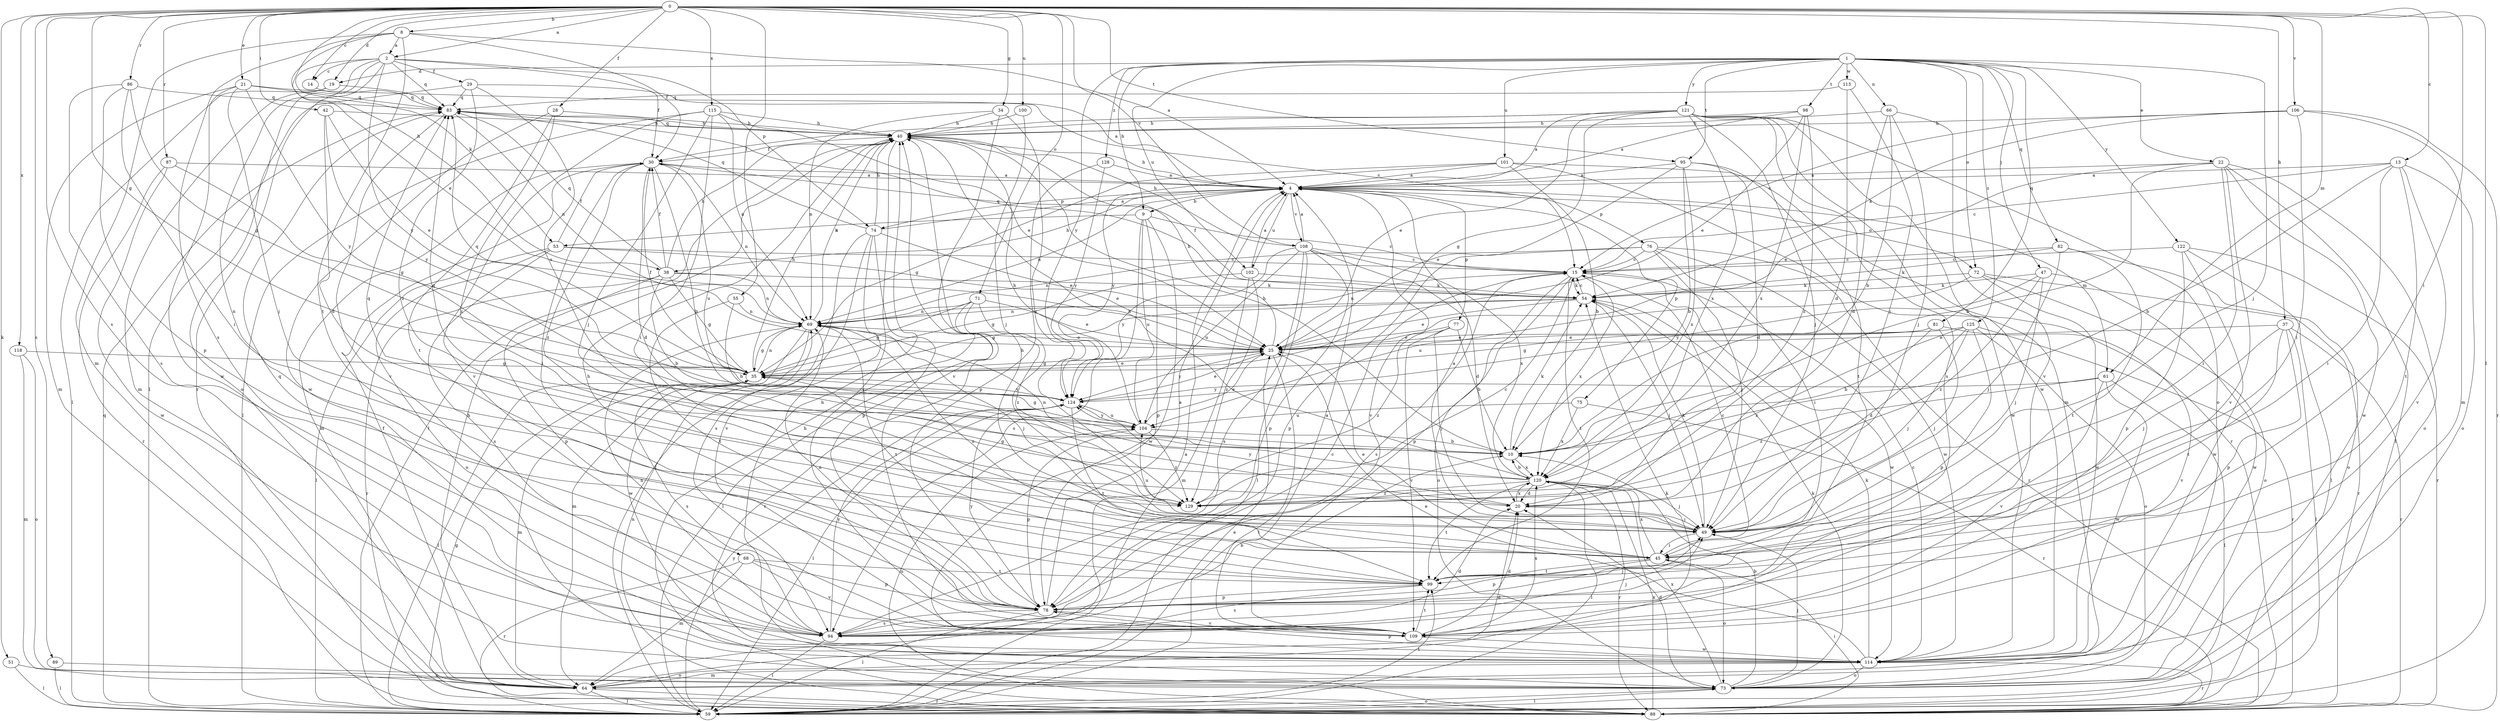 strict digraph  {
0;
1;
2;
4;
8;
9;
10;
13;
14;
15;
19;
20;
21;
22;
25;
28;
29;
30;
34;
35;
37;
38;
40;
42;
45;
47;
49;
51;
53;
54;
55;
59;
61;
64;
66;
68;
69;
71;
72;
73;
74;
75;
76;
77;
78;
81;
82;
83;
86;
87;
88;
89;
94;
95;
98;
99;
100;
101;
102;
104;
106;
108;
109;
113;
114;
115;
118;
120;
121;
122;
124;
125;
128;
129;
0 -> 2  [label=a];
0 -> 8  [label=b];
0 -> 13  [label=c];
0 -> 14  [label=c];
0 -> 19  [label=d];
0 -> 21  [label=e];
0 -> 28  [label=f];
0 -> 34  [label=g];
0 -> 35  [label=g];
0 -> 37  [label=h];
0 -> 38  [label=h];
0 -> 42  [label=i];
0 -> 45  [label=i];
0 -> 51  [label=k];
0 -> 55  [label=l];
0 -> 59  [label=l];
0 -> 61  [label=m];
0 -> 71  [label=o];
0 -> 86  [label=r];
0 -> 87  [label=r];
0 -> 89  [label=s];
0 -> 94  [label=s];
0 -> 95  [label=t];
0 -> 100  [label=u];
0 -> 106  [label=v];
0 -> 108  [label=v];
0 -> 115  [label=x];
0 -> 118  [label=x];
1 -> 9  [label=b];
1 -> 19  [label=d];
1 -> 22  [label=e];
1 -> 47  [label=j];
1 -> 49  [label=j];
1 -> 66  [label=n];
1 -> 72  [label=o];
1 -> 81  [label=q];
1 -> 82  [label=q];
1 -> 95  [label=t];
1 -> 98  [label=t];
1 -> 101  [label=u];
1 -> 102  [label=u];
1 -> 113  [label=w];
1 -> 121  [label=y];
1 -> 122  [label=y];
1 -> 124  [label=y];
1 -> 125  [label=z];
1 -> 128  [label=z];
2 -> 14  [label=c];
2 -> 29  [label=f];
2 -> 30  [label=f];
2 -> 53  [label=k];
2 -> 59  [label=l];
2 -> 68  [label=n];
2 -> 74  [label=p];
2 -> 83  [label=q];
2 -> 88  [label=r];
2 -> 124  [label=y];
4 -> 9  [label=b];
4 -> 38  [label=h];
4 -> 40  [label=h];
4 -> 61  [label=m];
4 -> 69  [label=n];
4 -> 72  [label=o];
4 -> 74  [label=p];
4 -> 75  [label=p];
4 -> 76  [label=p];
4 -> 77  [label=p];
4 -> 102  [label=u];
4 -> 108  [label=v];
4 -> 109  [label=v];
8 -> 2  [label=a];
8 -> 4  [label=a];
8 -> 25  [label=e];
8 -> 30  [label=f];
8 -> 64  [label=m];
8 -> 94  [label=s];
8 -> 99  [label=t];
9 -> 15  [label=c];
9 -> 53  [label=k];
9 -> 78  [label=p];
9 -> 94  [label=s];
9 -> 104  [label=u];
9 -> 114  [label=w];
10 -> 40  [label=h];
10 -> 54  [label=k];
10 -> 83  [label=q];
10 -> 120  [label=x];
13 -> 4  [label=a];
13 -> 10  [label=b];
13 -> 15  [label=c];
13 -> 45  [label=i];
13 -> 73  [label=o];
13 -> 99  [label=t];
13 -> 109  [label=v];
14 -> 83  [label=q];
15 -> 54  [label=k];
15 -> 69  [label=n];
15 -> 73  [label=o];
15 -> 78  [label=p];
15 -> 94  [label=s];
15 -> 99  [label=t];
15 -> 114  [label=w];
15 -> 120  [label=x];
19 -> 59  [label=l];
19 -> 64  [label=m];
19 -> 83  [label=q];
20 -> 49  [label=j];
20 -> 120  [label=x];
20 -> 124  [label=y];
21 -> 15  [label=c];
21 -> 49  [label=j];
21 -> 64  [label=m];
21 -> 83  [label=q];
21 -> 114  [label=w];
21 -> 124  [label=y];
22 -> 4  [label=a];
22 -> 10  [label=b];
22 -> 25  [label=e];
22 -> 45  [label=i];
22 -> 59  [label=l];
22 -> 73  [label=o];
22 -> 109  [label=v];
22 -> 114  [label=w];
25 -> 35  [label=g];
25 -> 40  [label=h];
25 -> 59  [label=l];
25 -> 124  [label=y];
28 -> 40  [label=h];
28 -> 99  [label=t];
28 -> 114  [label=w];
28 -> 129  [label=z];
29 -> 4  [label=a];
29 -> 73  [label=o];
29 -> 83  [label=q];
29 -> 104  [label=u];
29 -> 129  [label=z];
30 -> 4  [label=a];
30 -> 10  [label=b];
30 -> 20  [label=d];
30 -> 45  [label=i];
30 -> 64  [label=m];
30 -> 69  [label=n];
30 -> 104  [label=u];
30 -> 129  [label=z];
34 -> 40  [label=h];
34 -> 69  [label=n];
34 -> 109  [label=v];
34 -> 129  [label=z];
35 -> 25  [label=e];
35 -> 30  [label=f];
35 -> 40  [label=h];
35 -> 59  [label=l];
35 -> 64  [label=m];
35 -> 69  [label=n];
35 -> 83  [label=q];
35 -> 94  [label=s];
35 -> 124  [label=y];
37 -> 25  [label=e];
37 -> 49  [label=j];
37 -> 59  [label=l];
37 -> 78  [label=p];
37 -> 88  [label=r];
37 -> 99  [label=t];
38 -> 10  [label=b];
38 -> 30  [label=f];
38 -> 35  [label=g];
38 -> 40  [label=h];
38 -> 54  [label=k];
38 -> 69  [label=n];
38 -> 78  [label=p];
38 -> 83  [label=q];
38 -> 88  [label=r];
40 -> 30  [label=f];
40 -> 59  [label=l];
40 -> 83  [label=q];
40 -> 109  [label=v];
42 -> 20  [label=d];
42 -> 25  [label=e];
42 -> 40  [label=h];
42 -> 124  [label=y];
45 -> 15  [label=c];
45 -> 25  [label=e];
45 -> 40  [label=h];
45 -> 69  [label=n];
45 -> 73  [label=o];
45 -> 78  [label=p];
45 -> 99  [label=t];
45 -> 120  [label=x];
47 -> 49  [label=j];
47 -> 54  [label=k];
47 -> 114  [label=w];
47 -> 124  [label=y];
47 -> 129  [label=z];
49 -> 4  [label=a];
49 -> 45  [label=i];
49 -> 54  [label=k];
49 -> 104  [label=u];
51 -> 59  [label=l];
51 -> 73  [label=o];
53 -> 15  [label=c];
53 -> 25  [label=e];
53 -> 30  [label=f];
53 -> 59  [label=l];
53 -> 73  [label=o];
53 -> 94  [label=s];
54 -> 15  [label=c];
54 -> 25  [label=e];
54 -> 30  [label=f];
54 -> 35  [label=g];
54 -> 49  [label=j];
54 -> 69  [label=n];
54 -> 83  [label=q];
55 -> 10  [label=b];
55 -> 69  [label=n];
55 -> 99  [label=t];
59 -> 4  [label=a];
59 -> 25  [label=e];
59 -> 35  [label=g];
59 -> 73  [label=o];
59 -> 83  [label=q];
59 -> 99  [label=t];
59 -> 124  [label=y];
61 -> 59  [label=l];
61 -> 109  [label=v];
61 -> 114  [label=w];
61 -> 124  [label=y];
61 -> 129  [label=z];
64 -> 20  [label=d];
64 -> 30  [label=f];
64 -> 40  [label=h];
64 -> 54  [label=k];
64 -> 59  [label=l];
64 -> 88  [label=r];
66 -> 10  [label=b];
66 -> 20  [label=d];
66 -> 40  [label=h];
66 -> 49  [label=j];
66 -> 109  [label=v];
68 -> 64  [label=m];
68 -> 78  [label=p];
68 -> 88  [label=r];
68 -> 99  [label=t];
68 -> 109  [label=v];
69 -> 25  [label=e];
69 -> 35  [label=g];
69 -> 40  [label=h];
69 -> 49  [label=j];
69 -> 64  [label=m];
69 -> 99  [label=t];
69 -> 114  [label=w];
71 -> 25  [label=e];
71 -> 35  [label=g];
71 -> 59  [label=l];
71 -> 69  [label=n];
71 -> 88  [label=r];
71 -> 129  [label=z];
72 -> 54  [label=k];
72 -> 73  [label=o];
72 -> 88  [label=r];
72 -> 104  [label=u];
72 -> 114  [label=w];
73 -> 10  [label=b];
73 -> 20  [label=d];
73 -> 49  [label=j];
73 -> 54  [label=k];
73 -> 59  [label=l];
73 -> 120  [label=x];
74 -> 4  [label=a];
74 -> 25  [label=e];
74 -> 40  [label=h];
74 -> 59  [label=l];
74 -> 78  [label=p];
74 -> 83  [label=q];
74 -> 94  [label=s];
74 -> 109  [label=v];
75 -> 88  [label=r];
75 -> 104  [label=u];
75 -> 120  [label=x];
76 -> 15  [label=c];
76 -> 45  [label=i];
76 -> 49  [label=j];
76 -> 69  [label=n];
76 -> 78  [label=p];
76 -> 88  [label=r];
76 -> 114  [label=w];
77 -> 10  [label=b];
77 -> 25  [label=e];
77 -> 49  [label=j];
77 -> 109  [label=v];
77 -> 129  [label=z];
78 -> 4  [label=a];
78 -> 40  [label=h];
78 -> 49  [label=j];
78 -> 59  [label=l];
78 -> 69  [label=n];
78 -> 94  [label=s];
78 -> 109  [label=v];
78 -> 124  [label=y];
81 -> 10  [label=b];
81 -> 25  [label=e];
81 -> 35  [label=g];
81 -> 49  [label=j];
81 -> 109  [label=v];
82 -> 15  [label=c];
82 -> 49  [label=j];
82 -> 54  [label=k];
82 -> 73  [label=o];
82 -> 99  [label=t];
83 -> 40  [label=h];
83 -> 69  [label=n];
83 -> 109  [label=v];
86 -> 35  [label=g];
86 -> 45  [label=i];
86 -> 78  [label=p];
86 -> 83  [label=q];
86 -> 94  [label=s];
87 -> 4  [label=a];
87 -> 35  [label=g];
87 -> 88  [label=r];
87 -> 114  [label=w];
88 -> 40  [label=h];
88 -> 45  [label=i];
88 -> 69  [label=n];
88 -> 104  [label=u];
88 -> 120  [label=x];
89 -> 59  [label=l];
89 -> 73  [label=o];
94 -> 10  [label=b];
94 -> 15  [label=c];
94 -> 20  [label=d];
94 -> 49  [label=j];
94 -> 59  [label=l];
94 -> 69  [label=n];
94 -> 83  [label=q];
94 -> 124  [label=y];
95 -> 4  [label=a];
95 -> 10  [label=b];
95 -> 20  [label=d];
95 -> 25  [label=e];
95 -> 99  [label=t];
95 -> 120  [label=x];
98 -> 4  [label=a];
98 -> 25  [label=e];
98 -> 40  [label=h];
98 -> 120  [label=x];
98 -> 129  [label=z];
99 -> 78  [label=p];
99 -> 94  [label=s];
100 -> 40  [label=h];
100 -> 49  [label=j];
101 -> 4  [label=a];
101 -> 10  [label=b];
101 -> 35  [label=g];
101 -> 88  [label=r];
101 -> 114  [label=w];
101 -> 124  [label=y];
102 -> 4  [label=a];
102 -> 35  [label=g];
102 -> 54  [label=k];
102 -> 64  [label=m];
102 -> 129  [label=z];
104 -> 10  [label=b];
104 -> 25  [label=e];
104 -> 35  [label=g];
104 -> 40  [label=h];
104 -> 78  [label=p];
104 -> 124  [label=y];
104 -> 129  [label=z];
106 -> 15  [label=c];
106 -> 40  [label=h];
106 -> 45  [label=i];
106 -> 54  [label=k];
106 -> 64  [label=m];
106 -> 88  [label=r];
108 -> 4  [label=a];
108 -> 15  [label=c];
108 -> 20  [label=d];
108 -> 40  [label=h];
108 -> 59  [label=l];
108 -> 78  [label=p];
108 -> 94  [label=s];
108 -> 104  [label=u];
108 -> 120  [label=x];
108 -> 124  [label=y];
109 -> 4  [label=a];
109 -> 20  [label=d];
109 -> 99  [label=t];
109 -> 114  [label=w];
109 -> 120  [label=x];
113 -> 20  [label=d];
113 -> 49  [label=j];
113 -> 83  [label=q];
114 -> 15  [label=c];
114 -> 25  [label=e];
114 -> 40  [label=h];
114 -> 54  [label=k];
114 -> 64  [label=m];
114 -> 73  [label=o];
114 -> 78  [label=p];
114 -> 88  [label=r];
115 -> 25  [label=e];
115 -> 40  [label=h];
115 -> 45  [label=i];
115 -> 49  [label=j];
115 -> 59  [label=l];
115 -> 69  [label=n];
115 -> 109  [label=v];
118 -> 35  [label=g];
118 -> 64  [label=m];
118 -> 73  [label=o];
120 -> 10  [label=b];
120 -> 20  [label=d];
120 -> 40  [label=h];
120 -> 49  [label=j];
120 -> 59  [label=l];
120 -> 69  [label=n];
120 -> 83  [label=q];
120 -> 88  [label=r];
120 -> 99  [label=t];
120 -> 129  [label=z];
121 -> 4  [label=a];
121 -> 25  [label=e];
121 -> 30  [label=f];
121 -> 35  [label=g];
121 -> 40  [label=h];
121 -> 49  [label=j];
121 -> 64  [label=m];
121 -> 73  [label=o];
121 -> 94  [label=s];
121 -> 114  [label=w];
121 -> 120  [label=x];
122 -> 15  [label=c];
122 -> 59  [label=l];
122 -> 78  [label=p];
122 -> 88  [label=r];
122 -> 114  [label=w];
124 -> 25  [label=e];
124 -> 59  [label=l];
124 -> 99  [label=t];
124 -> 104  [label=u];
125 -> 20  [label=d];
125 -> 25  [label=e];
125 -> 49  [label=j];
125 -> 73  [label=o];
125 -> 78  [label=p];
125 -> 88  [label=r];
125 -> 129  [label=z];
128 -> 4  [label=a];
128 -> 78  [label=p];
128 -> 124  [label=y];
129 -> 15  [label=c];
129 -> 35  [label=g];
}
